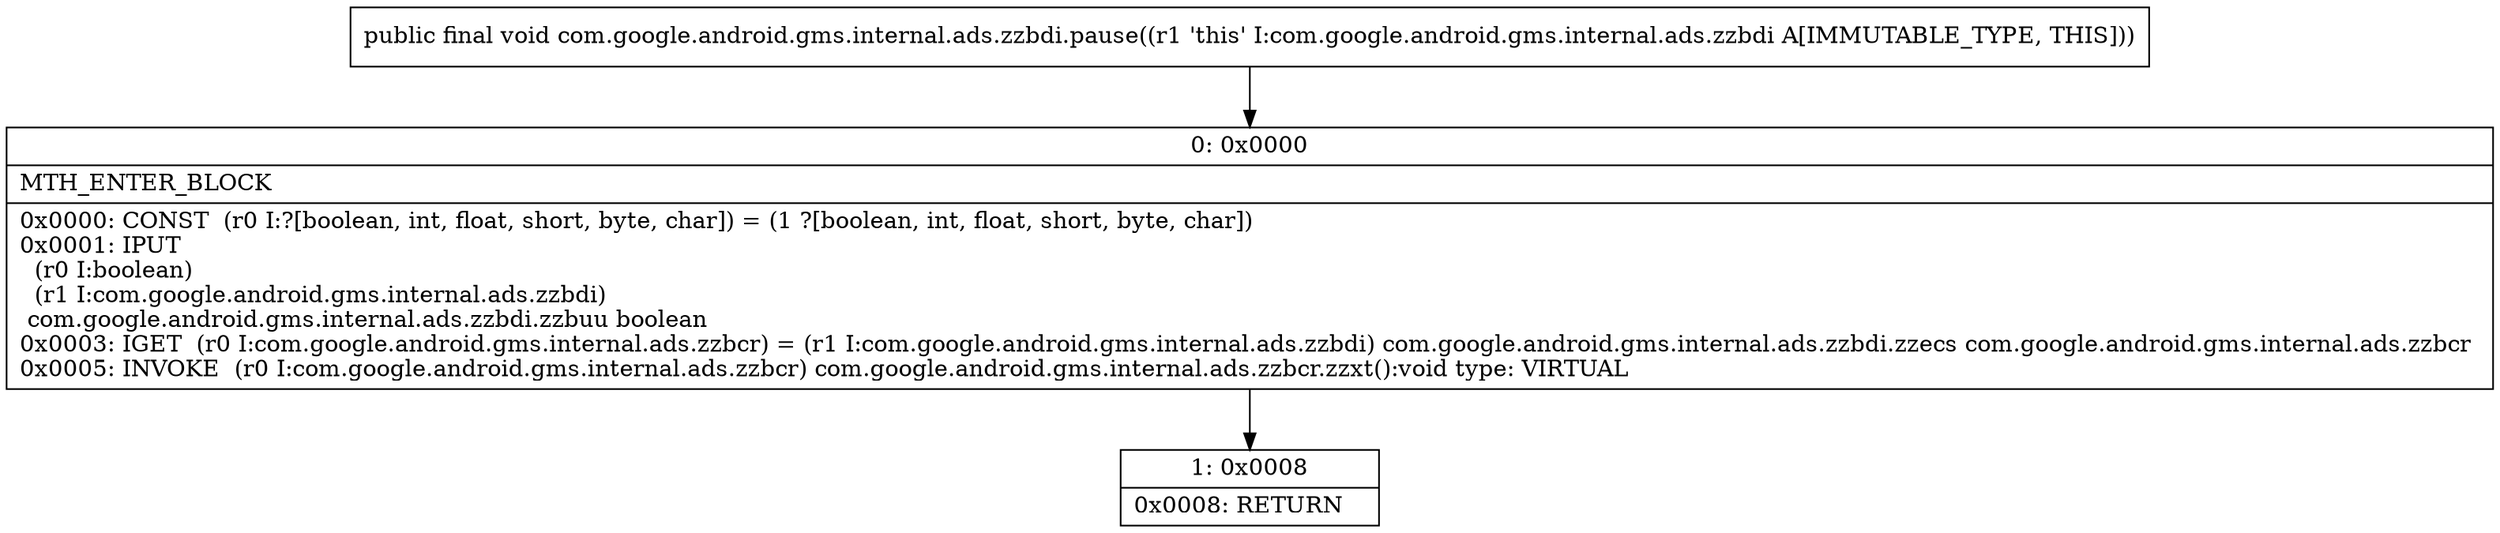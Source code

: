 digraph "CFG forcom.google.android.gms.internal.ads.zzbdi.pause()V" {
Node_0 [shape=record,label="{0\:\ 0x0000|MTH_ENTER_BLOCK\l|0x0000: CONST  (r0 I:?[boolean, int, float, short, byte, char]) = (1 ?[boolean, int, float, short, byte, char]) \l0x0001: IPUT  \l  (r0 I:boolean)\l  (r1 I:com.google.android.gms.internal.ads.zzbdi)\l com.google.android.gms.internal.ads.zzbdi.zzbuu boolean \l0x0003: IGET  (r0 I:com.google.android.gms.internal.ads.zzbcr) = (r1 I:com.google.android.gms.internal.ads.zzbdi) com.google.android.gms.internal.ads.zzbdi.zzecs com.google.android.gms.internal.ads.zzbcr \l0x0005: INVOKE  (r0 I:com.google.android.gms.internal.ads.zzbcr) com.google.android.gms.internal.ads.zzbcr.zzxt():void type: VIRTUAL \l}"];
Node_1 [shape=record,label="{1\:\ 0x0008|0x0008: RETURN   \l}"];
MethodNode[shape=record,label="{public final void com.google.android.gms.internal.ads.zzbdi.pause((r1 'this' I:com.google.android.gms.internal.ads.zzbdi A[IMMUTABLE_TYPE, THIS])) }"];
MethodNode -> Node_0;
Node_0 -> Node_1;
}

